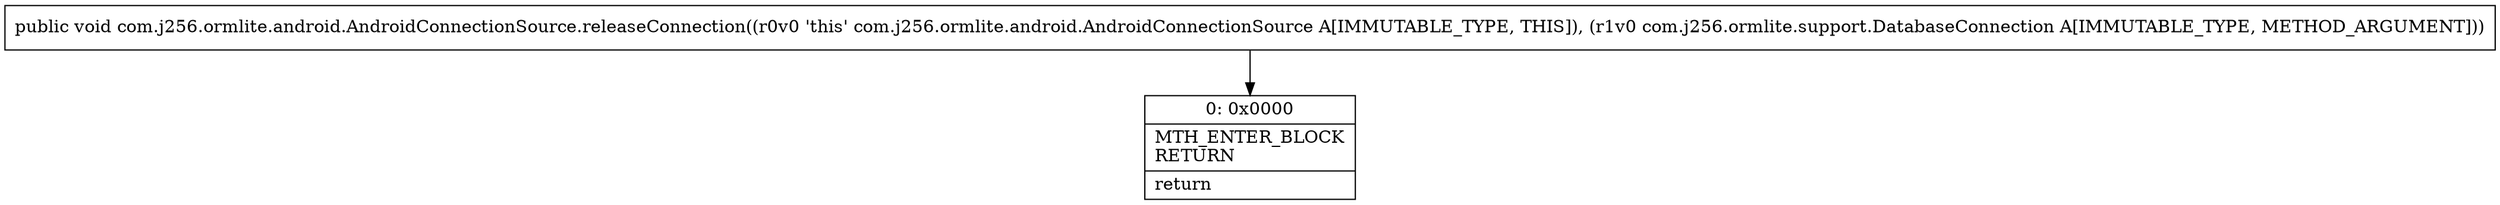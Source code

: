 digraph "CFG forcom.j256.ormlite.android.AndroidConnectionSource.releaseConnection(Lcom\/j256\/ormlite\/support\/DatabaseConnection;)V" {
Node_0 [shape=record,label="{0\:\ 0x0000|MTH_ENTER_BLOCK\lRETURN\l|return\l}"];
MethodNode[shape=record,label="{public void com.j256.ormlite.android.AndroidConnectionSource.releaseConnection((r0v0 'this' com.j256.ormlite.android.AndroidConnectionSource A[IMMUTABLE_TYPE, THIS]), (r1v0 com.j256.ormlite.support.DatabaseConnection A[IMMUTABLE_TYPE, METHOD_ARGUMENT])) }"];
MethodNode -> Node_0;
}

